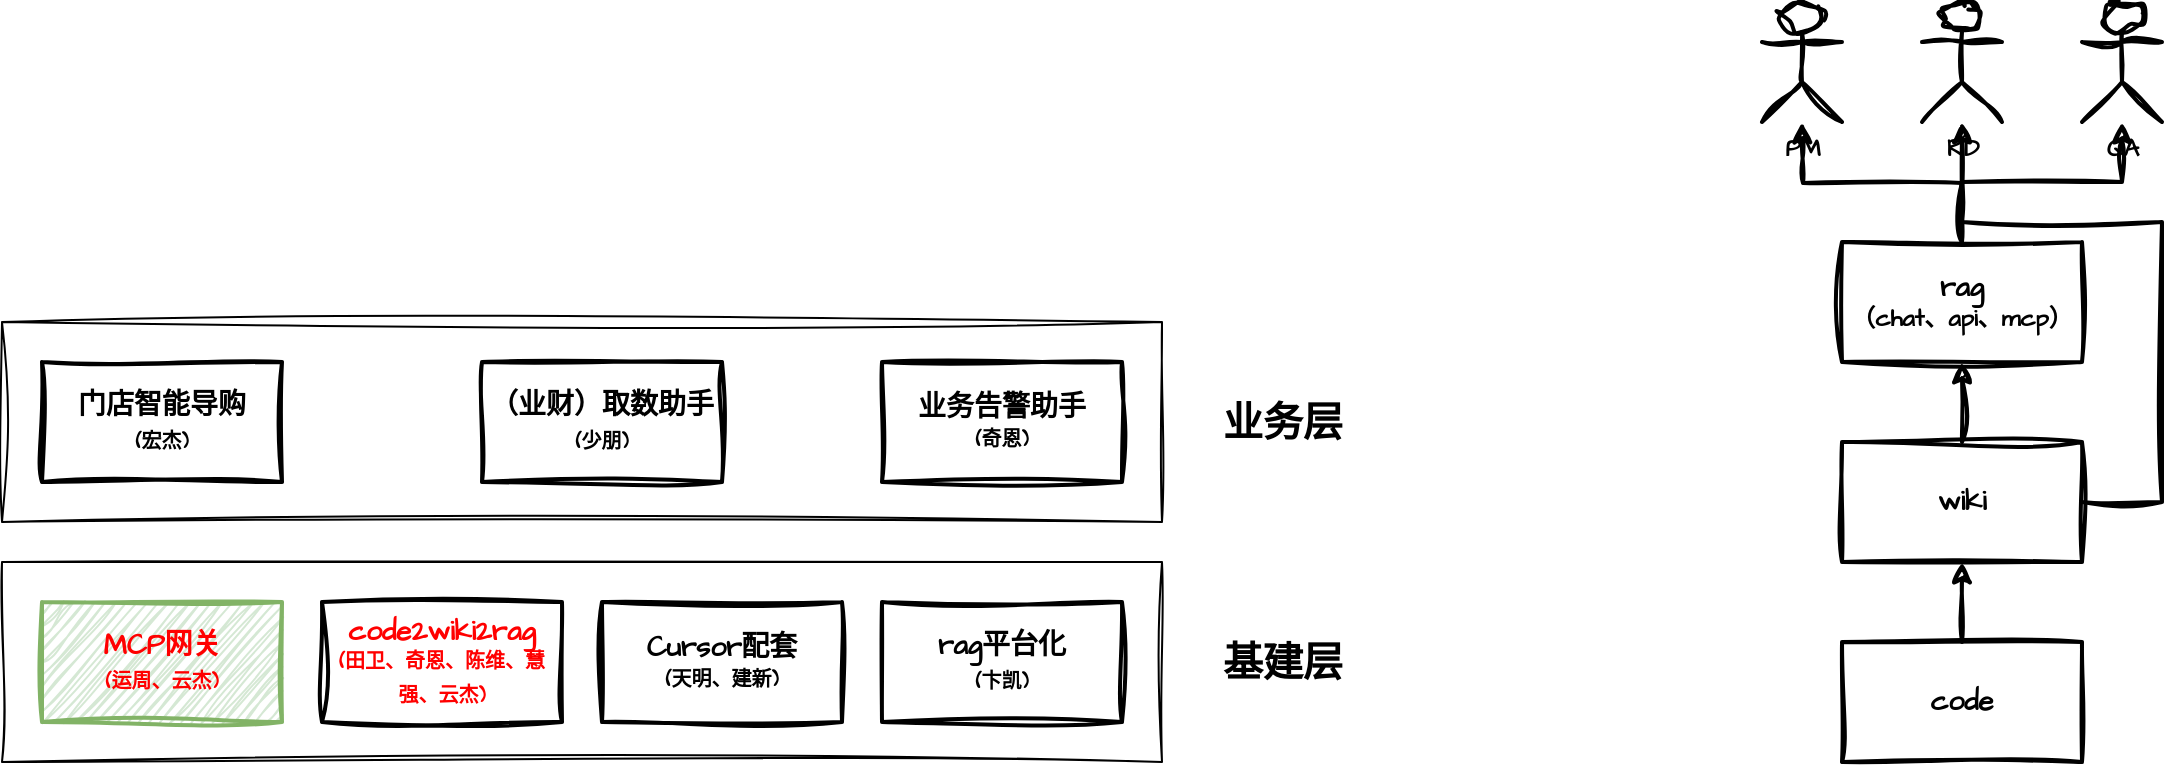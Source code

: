 <mxfile version="28.0.3">
  <diagram name="第 1 页" id="sdekgf0NEj-Iy2Gb90WJ">
    <mxGraphModel dx="693" dy="510" grid="1" gridSize="10" guides="1" tooltips="1" connect="1" arrows="1" fold="1" page="1" pageScale="1" pageWidth="827" pageHeight="1169" math="0" shadow="0">
      <root>
        <mxCell id="0" />
        <mxCell id="1" parent="0" />
        <mxCell id="FELTFUA_toyY_y6LnQzl-5" value="" style="rounded=0;whiteSpace=wrap;html=1;sketch=1;hachureGap=4;jiggle=2;curveFitting=1;fontFamily=Architects Daughter;fontSource=https%3A%2F%2Ffonts.googleapis.com%2Fcss%3Ffamily%3DArchitects%2BDaughter;fillColor=none;" parent="1" vertex="1">
          <mxGeometry x="80" y="400" width="580" height="100" as="geometry" />
        </mxCell>
        <mxCell id="FELTFUA_toyY_y6LnQzl-1" value="&lt;b&gt;&lt;font style=&quot;font-size: 14px;&quot;&gt;Cursor配套&lt;/font&gt;&lt;/b&gt;&lt;div&gt;&lt;b&gt;&lt;font style=&quot;font-size: 10px;&quot;&gt;(天明、建新)&lt;/font&gt;&lt;/b&gt;&lt;/div&gt;" style="rounded=0;whiteSpace=wrap;html=1;sketch=1;hachureGap=4;jiggle=2;curveFitting=1;fontFamily=Architects Daughter;fontSource=https%3A%2F%2Ffonts.googleapis.com%2Fcss%3Ffamily%3DArchitects%2BDaughter;fillColor=none;strokeWidth=2;" parent="1" vertex="1">
          <mxGeometry x="380" y="420" width="120" height="60" as="geometry" />
        </mxCell>
        <mxCell id="FELTFUA_toyY_y6LnQzl-2" value="&lt;b&gt;&lt;font style=&quot;font-size: 14px; color: rgb(255, 0, 0);&quot;&gt;code2wiki2rag&lt;/font&gt;&lt;/b&gt;&lt;div&gt;&lt;b&gt;&lt;font style=&quot;font-size: 10px; color: rgb(255, 0, 0);&quot;&gt;(田卫、奇恩、陈维、慧强、云杰)&lt;/font&gt;&lt;/b&gt;&lt;b&gt;&lt;font style=&quot;font-size: 14px;&quot;&gt;&lt;/font&gt;&lt;/b&gt;&lt;/div&gt;" style="rounded=0;whiteSpace=wrap;html=1;sketch=1;hachureGap=4;jiggle=2;curveFitting=1;fontFamily=Architects Daughter;fontSource=https%3A%2F%2Ffonts.googleapis.com%2Fcss%3Ffamily%3DArchitects%2BDaughter;strokeWidth=2;" parent="1" vertex="1">
          <mxGeometry x="240" y="420" width="120" height="60" as="geometry" />
        </mxCell>
        <mxCell id="FELTFUA_toyY_y6LnQzl-3" value="&lt;b&gt;&lt;font style=&quot;font-size: 14px;&quot;&gt;rag平台化&lt;/font&gt;&lt;/b&gt;&lt;div&gt;&lt;b&gt;&lt;font style=&quot;font-size: 10px;&quot;&gt;(卞凯)&lt;/font&gt;&lt;/b&gt;&lt;b&gt;&lt;font style=&quot;font-size: 14px;&quot;&gt;&lt;/font&gt;&lt;/b&gt;&lt;/div&gt;" style="rounded=0;whiteSpace=wrap;html=1;sketch=1;hachureGap=4;jiggle=2;curveFitting=1;fontFamily=Architects Daughter;fontSource=https%3A%2F%2Ffonts.googleapis.com%2Fcss%3Ffamily%3DArchitects%2BDaughter;fillColor=none;strokeWidth=2;" parent="1" vertex="1">
          <mxGeometry x="520" y="420" width="120" height="60" as="geometry" />
        </mxCell>
        <mxCell id="FELTFUA_toyY_y6LnQzl-4" value="&lt;b&gt;&lt;font style=&quot;font-size: 14px; color: rgb(255, 0, 0);&quot;&gt;MCP网关&lt;/font&gt;&lt;/b&gt;&lt;div&gt;&lt;b&gt;&lt;font style=&quot;font-size: 10px; color: rgb(255, 0, 0);&quot;&gt;(运周、云杰)&lt;/font&gt;&lt;/b&gt;&lt;b&gt;&lt;font style=&quot;font-size: 14px;&quot;&gt;&lt;/font&gt;&lt;/b&gt;&lt;/div&gt;" style="rounded=0;whiteSpace=wrap;html=1;sketch=1;hachureGap=4;jiggle=2;curveFitting=1;fontFamily=Architects Daughter;fontSource=https%3A%2F%2Ffonts.googleapis.com%2Fcss%3Ffamily%3DArchitects%2BDaughter;fillColor=#d5e8d4;strokeWidth=2;strokeColor=#82b366;" parent="1" vertex="1">
          <mxGeometry x="100" y="420" width="120" height="60" as="geometry" />
        </mxCell>
        <mxCell id="FELTFUA_toyY_y6LnQzl-6" value="" style="rounded=0;whiteSpace=wrap;html=1;sketch=1;hachureGap=4;jiggle=2;curveFitting=1;fontFamily=Architects Daughter;fontSource=https%3A%2F%2Ffonts.googleapis.com%2Fcss%3Ffamily%3DArchitects%2BDaughter;fillColor=none;" parent="1" vertex="1">
          <mxGeometry x="80" y="280" width="580" height="100" as="geometry" />
        </mxCell>
        <mxCell id="FELTFUA_toyY_y6LnQzl-7" value="&lt;b&gt;&lt;font style=&quot;font-size: 14px;&quot;&gt;门店智能导购&lt;/font&gt;&lt;/b&gt;&lt;div&gt;&lt;b&gt;&lt;font style=&quot;font-size: 10px;&quot;&gt;(宏杰)&lt;/font&gt;&lt;/b&gt;&lt;b&gt;&lt;font style=&quot;font-size: 14px;&quot;&gt;&lt;/font&gt;&lt;/b&gt;&lt;/div&gt;" style="rounded=0;whiteSpace=wrap;html=1;sketch=1;hachureGap=4;jiggle=2;curveFitting=1;fontFamily=Architects Daughter;fontSource=https%3A%2F%2Ffonts.googleapis.com%2Fcss%3Ffamily%3DArchitects%2BDaughter;fillColor=none;strokeWidth=2;" parent="1" vertex="1">
          <mxGeometry x="100" y="300" width="120" height="60" as="geometry" />
        </mxCell>
        <mxCell id="FELTFUA_toyY_y6LnQzl-8" value="&lt;b&gt;&lt;font style=&quot;font-size: 14px;&quot;&gt;业务告警助手&lt;/font&gt;&lt;/b&gt;&lt;div&gt;&lt;b&gt;&lt;font style=&quot;font-size: 10px;&quot;&gt;(奇恩)&lt;/font&gt;&lt;/b&gt;&lt;/div&gt;" style="rounded=0;whiteSpace=wrap;html=1;sketch=1;hachureGap=4;jiggle=2;curveFitting=1;fontFamily=Architects Daughter;fontSource=https%3A%2F%2Ffonts.googleapis.com%2Fcss%3Ffamily%3DArchitects%2BDaughter;fillColor=none;strokeWidth=2;" parent="1" vertex="1">
          <mxGeometry x="520" y="300" width="120" height="60" as="geometry" />
        </mxCell>
        <mxCell id="FELTFUA_toyY_y6LnQzl-11" value="&lt;b&gt;&lt;font style=&quot;font-size: 20px;&quot;&gt;基建层&lt;/font&gt;&lt;/b&gt;" style="text;html=1;align=center;verticalAlign=middle;resizable=0;points=[];autosize=1;strokeColor=none;fillColor=none;fontFamily=Architects Daughter;fontSource=https%3A%2F%2Ffonts.googleapis.com%2Fcss%3Ffamily%3DArchitects%2BDaughter;" parent="1" vertex="1">
          <mxGeometry x="680" y="430" width="80" height="40" as="geometry" />
        </mxCell>
        <mxCell id="FELTFUA_toyY_y6LnQzl-12" value="&lt;b&gt;&lt;font style=&quot;font-size: 20px;&quot;&gt;业务层&lt;/font&gt;&lt;/b&gt;" style="text;html=1;align=center;verticalAlign=middle;resizable=0;points=[];autosize=1;strokeColor=none;fillColor=none;fontFamily=Architects Daughter;fontSource=https%3A%2F%2Ffonts.googleapis.com%2Fcss%3Ffamily%3DArchitects%2BDaughter;" parent="1" vertex="1">
          <mxGeometry x="680" y="310" width="80" height="40" as="geometry" />
        </mxCell>
        <mxCell id="Fc4Rw3A86Ovx1HUEGUO--12" style="edgeStyle=orthogonalEdgeStyle;rounded=0;sketch=1;hachureGap=4;jiggle=2;curveFitting=1;orthogonalLoop=1;jettySize=auto;html=1;exitX=0.5;exitY=0;exitDx=0;exitDy=0;entryX=0.5;entryY=1;entryDx=0;entryDy=0;fontFamily=Architects Daughter;fontSource=https%3A%2F%2Ffonts.googleapis.com%2Fcss%3Ffamily%3DArchitects%2BDaughter;strokeWidth=2;" edge="1" parent="1" source="Fc4Rw3A86Ovx1HUEGUO--1" target="Fc4Rw3A86Ovx1HUEGUO--2">
          <mxGeometry relative="1" as="geometry" />
        </mxCell>
        <mxCell id="Fc4Rw3A86Ovx1HUEGUO--1" value="&lt;span style=&quot;font-size: 14px;&quot;&gt;&lt;b&gt;code&lt;/b&gt;&lt;/span&gt;" style="rounded=0;whiteSpace=wrap;html=1;sketch=1;hachureGap=4;jiggle=2;curveFitting=1;fontFamily=Architects Daughter;fontSource=https%3A%2F%2Ffonts.googleapis.com%2Fcss%3Ffamily%3DArchitects%2BDaughter;fillColor=none;strokeWidth=2;" vertex="1" parent="1">
          <mxGeometry x="1000" y="440" width="120" height="60" as="geometry" />
        </mxCell>
        <mxCell id="Fc4Rw3A86Ovx1HUEGUO--13" style="edgeStyle=orthogonalEdgeStyle;rounded=0;sketch=1;hachureGap=4;jiggle=2;curveFitting=1;orthogonalLoop=1;jettySize=auto;html=1;exitX=0.5;exitY=0;exitDx=0;exitDy=0;entryX=0.5;entryY=1;entryDx=0;entryDy=0;fontFamily=Architects Daughter;fontSource=https%3A%2F%2Ffonts.googleapis.com%2Fcss%3Ffamily%3DArchitects%2BDaughter;strokeWidth=2;" edge="1" parent="1" source="Fc4Rw3A86Ovx1HUEGUO--2" target="Fc4Rw3A86Ovx1HUEGUO--3">
          <mxGeometry relative="1" as="geometry" />
        </mxCell>
        <mxCell id="Fc4Rw3A86Ovx1HUEGUO--17" style="edgeStyle=orthogonalEdgeStyle;rounded=0;sketch=1;hachureGap=4;jiggle=2;curveFitting=1;orthogonalLoop=1;jettySize=auto;html=1;exitX=1;exitY=0.5;exitDx=0;exitDy=0;fontFamily=Architects Daughter;fontSource=https%3A%2F%2Ffonts.googleapis.com%2Fcss%3Ffamily%3DArchitects%2BDaughter;strokeWidth=2;startArrow=none;startFill=0;endArrow=none;endFill=0;" edge="1" parent="1" source="Fc4Rw3A86Ovx1HUEGUO--2">
          <mxGeometry relative="1" as="geometry">
            <mxPoint x="1060" y="210" as="targetPoint" />
            <Array as="points">
              <mxPoint x="1160" y="370" />
              <mxPoint x="1160" y="230" />
              <mxPoint x="1060" y="230" />
            </Array>
          </mxGeometry>
        </mxCell>
        <mxCell id="Fc4Rw3A86Ovx1HUEGUO--2" value="&lt;span style=&quot;font-size: 14px;&quot;&gt;&lt;b&gt;wiki&lt;/b&gt;&lt;/span&gt;" style="rounded=0;whiteSpace=wrap;html=1;sketch=1;hachureGap=4;jiggle=2;curveFitting=1;fontFamily=Architects Daughter;fontSource=https%3A%2F%2Ffonts.googleapis.com%2Fcss%3Ffamily%3DArchitects%2BDaughter;fillColor=none;strokeWidth=2;" vertex="1" parent="1">
          <mxGeometry x="1000" y="340" width="120" height="60" as="geometry" />
        </mxCell>
        <mxCell id="Fc4Rw3A86Ovx1HUEGUO--14" style="edgeStyle=orthogonalEdgeStyle;rounded=0;sketch=1;hachureGap=4;jiggle=2;curveFitting=1;orthogonalLoop=1;jettySize=auto;html=1;exitX=0.5;exitY=0;exitDx=0;exitDy=0;fontFamily=Architects Daughter;fontSource=https%3A%2F%2Ffonts.googleapis.com%2Fcss%3Ffamily%3DArchitects%2BDaughter;strokeWidth=2;" edge="1" parent="1" source="Fc4Rw3A86Ovx1HUEGUO--3" target="Fc4Rw3A86Ovx1HUEGUO--8">
          <mxGeometry relative="1" as="geometry" />
        </mxCell>
        <mxCell id="Fc4Rw3A86Ovx1HUEGUO--15" style="edgeStyle=orthogonalEdgeStyle;rounded=0;sketch=1;hachureGap=4;jiggle=2;curveFitting=1;orthogonalLoop=1;jettySize=auto;html=1;exitX=0.5;exitY=0;exitDx=0;exitDy=0;fontFamily=Architects Daughter;fontSource=https%3A%2F%2Ffonts.googleapis.com%2Fcss%3Ffamily%3DArchitects%2BDaughter;strokeWidth=2;" edge="1" parent="1" source="Fc4Rw3A86Ovx1HUEGUO--3" target="Fc4Rw3A86Ovx1HUEGUO--5">
          <mxGeometry relative="1" as="geometry" />
        </mxCell>
        <mxCell id="Fc4Rw3A86Ovx1HUEGUO--16" style="edgeStyle=orthogonalEdgeStyle;rounded=0;sketch=1;hachureGap=4;jiggle=2;curveFitting=1;orthogonalLoop=1;jettySize=auto;html=1;exitX=0.5;exitY=0;exitDx=0;exitDy=0;fontFamily=Architects Daughter;fontSource=https%3A%2F%2Ffonts.googleapis.com%2Fcss%3Ffamily%3DArchitects%2BDaughter;strokeWidth=2;" edge="1" parent="1" source="Fc4Rw3A86Ovx1HUEGUO--3">
          <mxGeometry relative="1" as="geometry">
            <mxPoint x="980" y="180" as="targetPoint" />
          </mxGeometry>
        </mxCell>
        <mxCell id="Fc4Rw3A86Ovx1HUEGUO--3" value="&lt;span style=&quot;font-size: 14px;&quot;&gt;&lt;b&gt;rag&lt;/b&gt;&lt;/span&gt;&lt;div&gt;&lt;font style=&quot;&quot;&gt;&lt;b&gt;（chat、api、mcp）&lt;/b&gt;&lt;/font&gt;&lt;/div&gt;" style="rounded=0;whiteSpace=wrap;html=1;sketch=1;hachureGap=4;jiggle=2;curveFitting=1;fontFamily=Architects Daughter;fontSource=https%3A%2F%2Ffonts.googleapis.com%2Fcss%3Ffamily%3DArchitects%2BDaughter;fillColor=none;strokeWidth=2;" vertex="1" parent="1">
          <mxGeometry x="1000" y="240" width="120" height="60" as="geometry" />
        </mxCell>
        <mxCell id="Fc4Rw3A86Ovx1HUEGUO--5" value="&lt;b&gt;RD&lt;/b&gt;" style="shape=umlActor;verticalLabelPosition=bottom;verticalAlign=top;html=1;outlineConnect=0;sketch=1;hachureGap=4;jiggle=2;curveFitting=1;fontFamily=Architects Daughter;fontSource=https%3A%2F%2Ffonts.googleapis.com%2Fcss%3Ffamily%3DArchitects%2BDaughter;strokeWidth=2;" vertex="1" parent="1">
          <mxGeometry x="1040" y="120" width="40" height="60" as="geometry" />
        </mxCell>
        <mxCell id="Fc4Rw3A86Ovx1HUEGUO--7" value="&lt;b&gt;PM&lt;/b&gt;" style="shape=umlActor;verticalLabelPosition=bottom;verticalAlign=top;html=1;outlineConnect=0;sketch=1;hachureGap=4;jiggle=2;curveFitting=1;fontFamily=Architects Daughter;fontSource=https%3A%2F%2Ffonts.googleapis.com%2Fcss%3Ffamily%3DArchitects%2BDaughter;strokeWidth=2;" vertex="1" parent="1">
          <mxGeometry x="960" y="120" width="40" height="60" as="geometry" />
        </mxCell>
        <mxCell id="Fc4Rw3A86Ovx1HUEGUO--8" value="&lt;b&gt;QA&lt;/b&gt;" style="shape=umlActor;verticalLabelPosition=bottom;verticalAlign=top;html=1;outlineConnect=0;sketch=1;hachureGap=4;jiggle=2;curveFitting=1;fontFamily=Architects Daughter;fontSource=https%3A%2F%2Ffonts.googleapis.com%2Fcss%3Ffamily%3DArchitects%2BDaughter;strokeWidth=2;" vertex="1" parent="1">
          <mxGeometry x="1120" y="120" width="40" height="60" as="geometry" />
        </mxCell>
        <mxCell id="Fc4Rw3A86Ovx1HUEGUO--18" value="&lt;b&gt;&lt;font style=&quot;font-size: 14px;&quot;&gt;（业财）取数助手&lt;/font&gt;&lt;/b&gt;&lt;div&gt;&lt;b&gt;&lt;font style=&quot;font-size: 10px;&quot;&gt;(少朋)&lt;/font&gt;&lt;/b&gt;&lt;b&gt;&lt;font style=&quot;font-size: 14px;&quot;&gt;&lt;/font&gt;&lt;/b&gt;&lt;/div&gt;" style="rounded=0;whiteSpace=wrap;html=1;sketch=1;hachureGap=4;jiggle=2;curveFitting=1;fontFamily=Architects Daughter;fontSource=https%3A%2F%2Ffonts.googleapis.com%2Fcss%3Ffamily%3DArchitects%2BDaughter;fillColor=none;strokeWidth=2;" vertex="1" parent="1">
          <mxGeometry x="320" y="300" width="120" height="60" as="geometry" />
        </mxCell>
      </root>
    </mxGraphModel>
  </diagram>
</mxfile>
